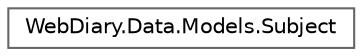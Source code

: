 digraph "Graphical Class Hierarchy"
{
 // LATEX_PDF_SIZE
  bgcolor="transparent";
  edge [fontname=Helvetica,fontsize=10,labelfontname=Helvetica,labelfontsize=10];
  node [fontname=Helvetica,fontsize=10,shape=box,height=0.2,width=0.4];
  rankdir="LR";
  Node0 [id="Node000000",label="WebDiary.Data.Models.Subject",height=0.2,width=0.4,color="grey40", fillcolor="white", style="filled",URL="$class_web_diary_1_1_data_1_1_models_1_1_subject.html",tooltip=" "];
}
